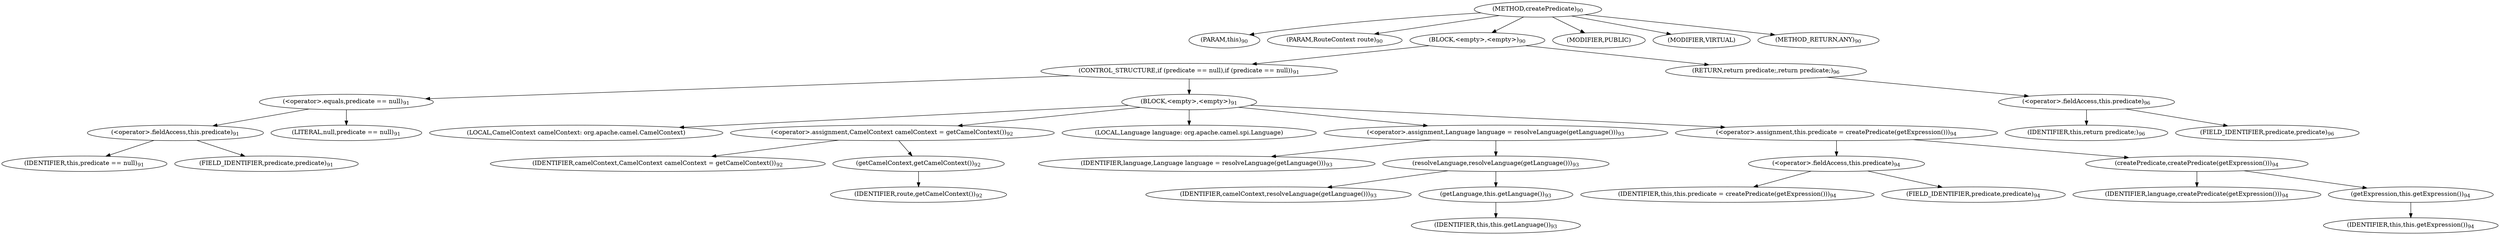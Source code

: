 digraph "createPredicate" {  
"156" [label = <(METHOD,createPredicate)<SUB>90</SUB>> ]
"15" [label = <(PARAM,this)<SUB>90</SUB>> ]
"157" [label = <(PARAM,RouteContext route)<SUB>90</SUB>> ]
"158" [label = <(BLOCK,&lt;empty&gt;,&lt;empty&gt;)<SUB>90</SUB>> ]
"159" [label = <(CONTROL_STRUCTURE,if (predicate == null),if (predicate == null))<SUB>91</SUB>> ]
"160" [label = <(&lt;operator&gt;.equals,predicate == null)<SUB>91</SUB>> ]
"161" [label = <(&lt;operator&gt;.fieldAccess,this.predicate)<SUB>91</SUB>> ]
"162" [label = <(IDENTIFIER,this,predicate == null)<SUB>91</SUB>> ]
"163" [label = <(FIELD_IDENTIFIER,predicate,predicate)<SUB>91</SUB>> ]
"164" [label = <(LITERAL,null,predicate == null)<SUB>91</SUB>> ]
"165" [label = <(BLOCK,&lt;empty&gt;,&lt;empty&gt;)<SUB>91</SUB>> ]
"166" [label = <(LOCAL,CamelContext camelContext: org.apache.camel.CamelContext)> ]
"167" [label = <(&lt;operator&gt;.assignment,CamelContext camelContext = getCamelContext())<SUB>92</SUB>> ]
"168" [label = <(IDENTIFIER,camelContext,CamelContext camelContext = getCamelContext())<SUB>92</SUB>> ]
"169" [label = <(getCamelContext,getCamelContext())<SUB>92</SUB>> ]
"170" [label = <(IDENTIFIER,route,getCamelContext())<SUB>92</SUB>> ]
"171" [label = <(LOCAL,Language language: org.apache.camel.spi.Language)> ]
"172" [label = <(&lt;operator&gt;.assignment,Language language = resolveLanguage(getLanguage()))<SUB>93</SUB>> ]
"173" [label = <(IDENTIFIER,language,Language language = resolveLanguage(getLanguage()))<SUB>93</SUB>> ]
"174" [label = <(resolveLanguage,resolveLanguage(getLanguage()))<SUB>93</SUB>> ]
"175" [label = <(IDENTIFIER,camelContext,resolveLanguage(getLanguage()))<SUB>93</SUB>> ]
"176" [label = <(getLanguage,this.getLanguage())<SUB>93</SUB>> ]
"14" [label = <(IDENTIFIER,this,this.getLanguage())<SUB>93</SUB>> ]
"177" [label = <(&lt;operator&gt;.assignment,this.predicate = createPredicate(getExpression()))<SUB>94</SUB>> ]
"178" [label = <(&lt;operator&gt;.fieldAccess,this.predicate)<SUB>94</SUB>> ]
"179" [label = <(IDENTIFIER,this,this.predicate = createPredicate(getExpression()))<SUB>94</SUB>> ]
"180" [label = <(FIELD_IDENTIFIER,predicate,predicate)<SUB>94</SUB>> ]
"181" [label = <(createPredicate,createPredicate(getExpression()))<SUB>94</SUB>> ]
"182" [label = <(IDENTIFIER,language,createPredicate(getExpression()))<SUB>94</SUB>> ]
"183" [label = <(getExpression,this.getExpression())<SUB>94</SUB>> ]
"16" [label = <(IDENTIFIER,this,this.getExpression())<SUB>94</SUB>> ]
"184" [label = <(RETURN,return predicate;,return predicate;)<SUB>96</SUB>> ]
"185" [label = <(&lt;operator&gt;.fieldAccess,this.predicate)<SUB>96</SUB>> ]
"186" [label = <(IDENTIFIER,this,return predicate;)<SUB>96</SUB>> ]
"187" [label = <(FIELD_IDENTIFIER,predicate,predicate)<SUB>96</SUB>> ]
"188" [label = <(MODIFIER,PUBLIC)> ]
"189" [label = <(MODIFIER,VIRTUAL)> ]
"190" [label = <(METHOD_RETURN,ANY)<SUB>90</SUB>> ]
  "156" -> "15" 
  "156" -> "157" 
  "156" -> "158" 
  "156" -> "188" 
  "156" -> "189" 
  "156" -> "190" 
  "158" -> "159" 
  "158" -> "184" 
  "159" -> "160" 
  "159" -> "165" 
  "160" -> "161" 
  "160" -> "164" 
  "161" -> "162" 
  "161" -> "163" 
  "165" -> "166" 
  "165" -> "167" 
  "165" -> "171" 
  "165" -> "172" 
  "165" -> "177" 
  "167" -> "168" 
  "167" -> "169" 
  "169" -> "170" 
  "172" -> "173" 
  "172" -> "174" 
  "174" -> "175" 
  "174" -> "176" 
  "176" -> "14" 
  "177" -> "178" 
  "177" -> "181" 
  "178" -> "179" 
  "178" -> "180" 
  "181" -> "182" 
  "181" -> "183" 
  "183" -> "16" 
  "184" -> "185" 
  "185" -> "186" 
  "185" -> "187" 
}
